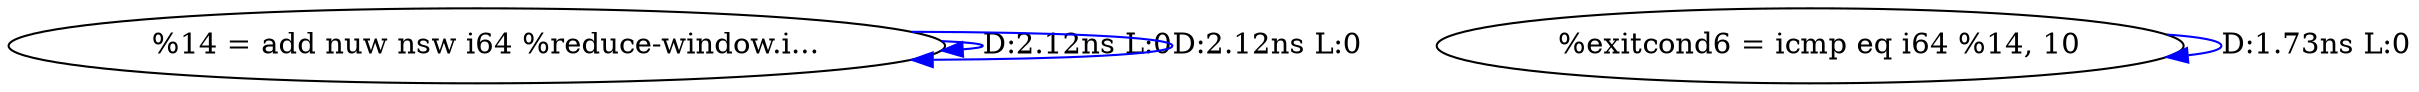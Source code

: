 digraph {
Node0x2f31130[label="  %14 = add nuw nsw i64 %reduce-window.i..."];
Node0x2f31130 -> Node0x2f31130[label="D:2.12ns L:0",color=blue];
Node0x2f31130 -> Node0x2f31130[label="D:2.12ns L:0",color=blue];
Node0x2f31210[label="  %exitcond6 = icmp eq i64 %14, 10"];
Node0x2f31210 -> Node0x2f31210[label="D:1.73ns L:0",color=blue];
}
